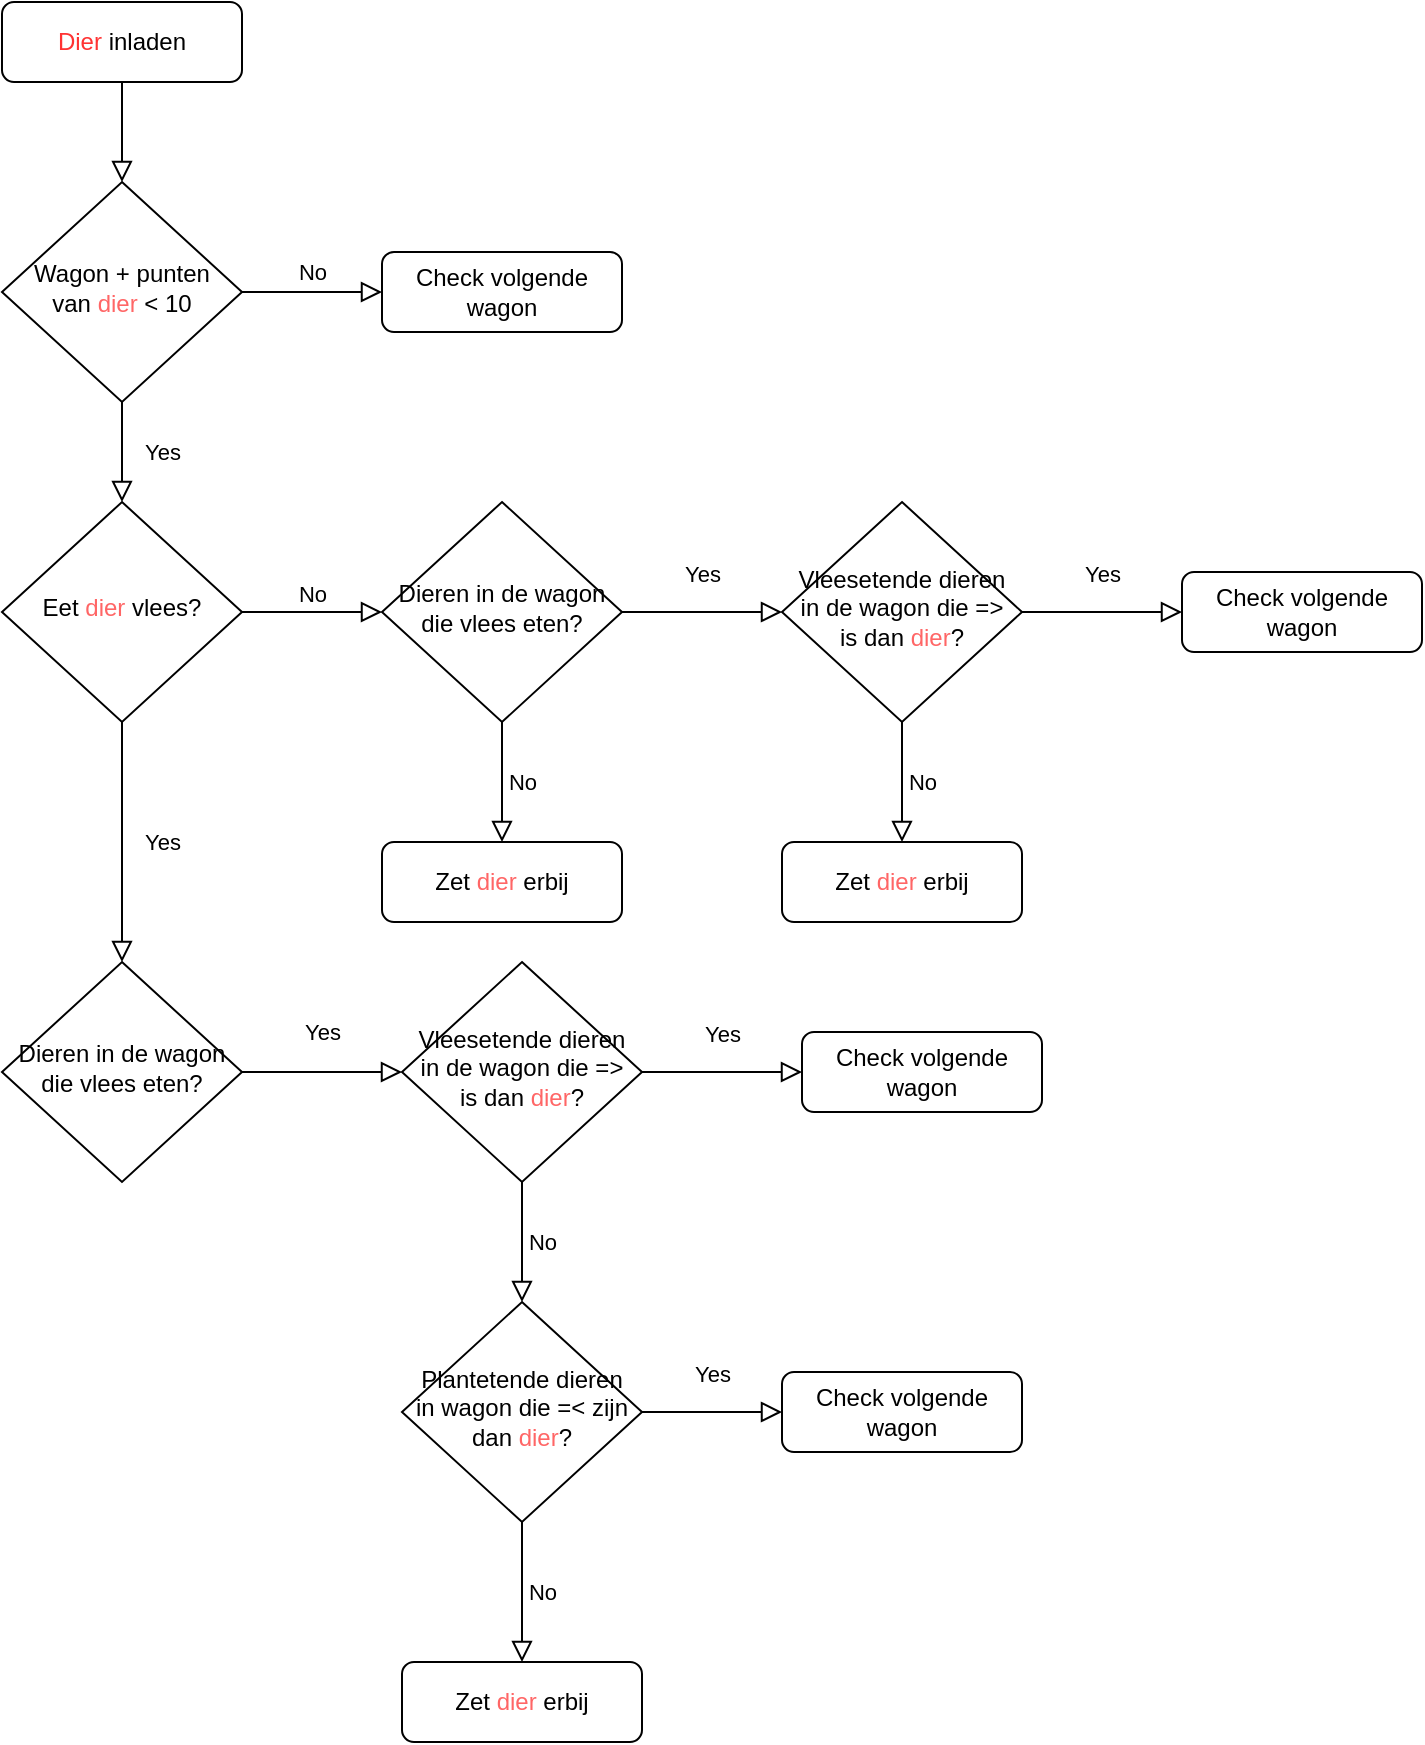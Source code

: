 <mxfile version="17.5.0" type="device"><diagram id="C5RBs43oDa-KdzZeNtuy" name="Page-1"><mxGraphModel dx="1730" dy="972" grid="1" gridSize="10" guides="1" tooltips="1" connect="1" arrows="1" fold="1" page="1" pageScale="1" pageWidth="827" pageHeight="1169" math="0" shadow="0"><root><mxCell id="WIyWlLk6GJQsqaUBKTNV-0"/><mxCell id="WIyWlLk6GJQsqaUBKTNV-1" parent="WIyWlLk6GJQsqaUBKTNV-0"/><mxCell id="WIyWlLk6GJQsqaUBKTNV-2" value="" style="rounded=0;html=1;jettySize=auto;orthogonalLoop=1;fontSize=11;endArrow=block;endFill=0;endSize=8;strokeWidth=1;shadow=0;labelBackgroundColor=none;edgeStyle=orthogonalEdgeStyle;" parent="WIyWlLk6GJQsqaUBKTNV-1" source="WIyWlLk6GJQsqaUBKTNV-3" target="WIyWlLk6GJQsqaUBKTNV-6" edge="1"><mxGeometry relative="1" as="geometry"/></mxCell><mxCell id="WIyWlLk6GJQsqaUBKTNV-3" value="&lt;font color=&quot;#ff3333&quot;&gt;Dier&lt;/font&gt; inladen" style="rounded=1;whiteSpace=wrap;html=1;fontSize=12;glass=0;strokeWidth=1;shadow=0;" parent="WIyWlLk6GJQsqaUBKTNV-1" vertex="1"><mxGeometry x="170" y="40" width="120" height="40" as="geometry"/></mxCell><mxCell id="WIyWlLk6GJQsqaUBKTNV-4" value="Yes" style="rounded=0;html=1;jettySize=auto;orthogonalLoop=1;fontSize=11;endArrow=block;endFill=0;endSize=8;strokeWidth=1;shadow=0;labelBackgroundColor=none;edgeStyle=orthogonalEdgeStyle;" parent="WIyWlLk6GJQsqaUBKTNV-1" source="WIyWlLk6GJQsqaUBKTNV-6" edge="1"><mxGeometry y="20" relative="1" as="geometry"><mxPoint as="offset"/><mxPoint x="230" y="290" as="targetPoint"/></mxGeometry></mxCell><mxCell id="WIyWlLk6GJQsqaUBKTNV-5" value="No" style="edgeStyle=orthogonalEdgeStyle;rounded=0;html=1;jettySize=auto;orthogonalLoop=1;fontSize=11;endArrow=block;endFill=0;endSize=8;strokeWidth=1;shadow=0;labelBackgroundColor=none;" parent="WIyWlLk6GJQsqaUBKTNV-1" source="WIyWlLk6GJQsqaUBKTNV-6" target="WIyWlLk6GJQsqaUBKTNV-7" edge="1"><mxGeometry y="10" relative="1" as="geometry"><mxPoint as="offset"/></mxGeometry></mxCell><mxCell id="WIyWlLk6GJQsqaUBKTNV-6" value="Wagon + punten van &lt;font color=&quot;#ff6666&quot;&gt;dier&lt;/font&gt; &amp;lt; 10" style="rhombus;whiteSpace=wrap;html=1;shadow=0;fontFamily=Helvetica;fontSize=12;align=center;strokeWidth=1;spacing=6;spacingTop=-4;" parent="WIyWlLk6GJQsqaUBKTNV-1" vertex="1"><mxGeometry x="170" y="130" width="120" height="110" as="geometry"/></mxCell><mxCell id="WIyWlLk6GJQsqaUBKTNV-7" value="Check volgende wagon" style="rounded=1;whiteSpace=wrap;html=1;fontSize=12;glass=0;strokeWidth=1;shadow=0;" parent="WIyWlLk6GJQsqaUBKTNV-1" vertex="1"><mxGeometry x="360" y="165" width="120" height="40" as="geometry"/></mxCell><mxCell id="eK6PPXHCWcSbgz2DdSdG-0" value="Vleesetende dieren in de wagon die =&amp;gt; is dan &lt;font color=&quot;#ff6666&quot;&gt;dier&lt;/font&gt;?" style="rhombus;whiteSpace=wrap;html=1;shadow=0;fontFamily=Helvetica;fontSize=12;align=center;strokeWidth=1;spacing=6;spacingTop=-4;" vertex="1" parent="WIyWlLk6GJQsqaUBKTNV-1"><mxGeometry x="560" y="290" width="120" height="110" as="geometry"/></mxCell><mxCell id="eK6PPXHCWcSbgz2DdSdG-2" value="Zet &lt;font color=&quot;#ff6666&quot;&gt;dier&lt;/font&gt; erbij" style="rounded=1;whiteSpace=wrap;html=1;fontSize=12;glass=0;strokeWidth=1;shadow=0;" vertex="1" parent="WIyWlLk6GJQsqaUBKTNV-1"><mxGeometry x="560" y="460" width="120" height="40" as="geometry"/></mxCell><mxCell id="eK6PPXHCWcSbgz2DdSdG-5" value="Eet &lt;font color=&quot;#ff6666&quot;&gt;dier&lt;/font&gt; vlees?" style="rhombus;whiteSpace=wrap;html=1;shadow=0;fontFamily=Helvetica;fontSize=12;align=center;strokeWidth=1;spacing=6;spacingTop=-4;" vertex="1" parent="WIyWlLk6GJQsqaUBKTNV-1"><mxGeometry x="170" y="290" width="120" height="110" as="geometry"/></mxCell><mxCell id="eK6PPXHCWcSbgz2DdSdG-8" value="No" style="edgeStyle=orthogonalEdgeStyle;rounded=0;html=1;jettySize=auto;orthogonalLoop=1;fontSize=11;endArrow=block;endFill=0;endSize=8;strokeWidth=1;shadow=0;labelBackgroundColor=none;exitX=1;exitY=0.5;exitDx=0;exitDy=0;" edge="1" parent="WIyWlLk6GJQsqaUBKTNV-1" source="eK6PPXHCWcSbgz2DdSdG-5"><mxGeometry y="10" relative="1" as="geometry"><mxPoint as="offset"/><mxPoint x="300" y="195" as="sourcePoint"/><mxPoint x="360" y="345" as="targetPoint"/></mxGeometry></mxCell><mxCell id="eK6PPXHCWcSbgz2DdSdG-11" value="Check volgende wagon" style="rounded=1;whiteSpace=wrap;html=1;fontSize=12;glass=0;strokeWidth=1;shadow=0;" vertex="1" parent="WIyWlLk6GJQsqaUBKTNV-1"><mxGeometry x="760" y="325" width="120" height="40" as="geometry"/></mxCell><mxCell id="eK6PPXHCWcSbgz2DdSdG-13" value="Yes" style="rounded=0;html=1;jettySize=auto;orthogonalLoop=1;fontSize=11;endArrow=block;endFill=0;endSize=8;strokeWidth=1;shadow=0;labelBackgroundColor=none;edgeStyle=orthogonalEdgeStyle;exitX=0.5;exitY=1;exitDx=0;exitDy=0;entryX=0.5;entryY=0;entryDx=0;entryDy=0;" edge="1" parent="WIyWlLk6GJQsqaUBKTNV-1" source="eK6PPXHCWcSbgz2DdSdG-5" target="eK6PPXHCWcSbgz2DdSdG-14"><mxGeometry y="20" relative="1" as="geometry"><mxPoint as="offset"/><mxPoint x="430" y="410" as="sourcePoint"/><mxPoint x="230" y="480" as="targetPoint"/></mxGeometry></mxCell><mxCell id="eK6PPXHCWcSbgz2DdSdG-14" value="Dieren in de wagon die vlees eten?" style="rhombus;whiteSpace=wrap;html=1;shadow=0;fontFamily=Helvetica;fontSize=12;align=center;strokeWidth=1;spacing=6;spacingTop=-4;" vertex="1" parent="WIyWlLk6GJQsqaUBKTNV-1"><mxGeometry x="170" y="520" width="120" height="110" as="geometry"/></mxCell><mxCell id="eK6PPXHCWcSbgz2DdSdG-21" value="Dieren in de wagon die vlees eten?" style="rhombus;whiteSpace=wrap;html=1;shadow=0;fontFamily=Helvetica;fontSize=12;align=center;strokeWidth=1;spacing=6;spacingTop=-4;" vertex="1" parent="WIyWlLk6GJQsqaUBKTNV-1"><mxGeometry x="360" y="290" width="120" height="110" as="geometry"/></mxCell><mxCell id="eK6PPXHCWcSbgz2DdSdG-22" value="Yes" style="rounded=0;html=1;jettySize=auto;orthogonalLoop=1;fontSize=11;endArrow=block;endFill=0;endSize=8;strokeWidth=1;shadow=0;labelBackgroundColor=none;edgeStyle=orthogonalEdgeStyle;exitX=1;exitY=0.5;exitDx=0;exitDy=0;" edge="1" parent="WIyWlLk6GJQsqaUBKTNV-1" source="eK6PPXHCWcSbgz2DdSdG-21"><mxGeometry y="20" relative="1" as="geometry"><mxPoint as="offset"/><mxPoint x="240" y="410" as="sourcePoint"/><mxPoint x="560" y="345" as="targetPoint"/></mxGeometry></mxCell><mxCell id="eK6PPXHCWcSbgz2DdSdG-23" value="Yes" style="rounded=0;html=1;jettySize=auto;orthogonalLoop=1;fontSize=11;endArrow=block;endFill=0;endSize=8;strokeWidth=1;shadow=0;labelBackgroundColor=none;edgeStyle=orthogonalEdgeStyle;exitX=1;exitY=0.5;exitDx=0;exitDy=0;" edge="1" parent="WIyWlLk6GJQsqaUBKTNV-1" source="eK6PPXHCWcSbgz2DdSdG-0"><mxGeometry y="20" relative="1" as="geometry"><mxPoint as="offset"/><mxPoint x="490" y="355" as="sourcePoint"/><mxPoint x="760" y="345" as="targetPoint"/></mxGeometry></mxCell><mxCell id="eK6PPXHCWcSbgz2DdSdG-24" value="No" style="edgeStyle=orthogonalEdgeStyle;rounded=0;html=1;jettySize=auto;orthogonalLoop=1;fontSize=11;endArrow=block;endFill=0;endSize=8;strokeWidth=1;shadow=0;labelBackgroundColor=none;exitX=0.5;exitY=1;exitDx=0;exitDy=0;" edge="1" parent="WIyWlLk6GJQsqaUBKTNV-1" source="eK6PPXHCWcSbgz2DdSdG-0"><mxGeometry y="10" relative="1" as="geometry"><mxPoint as="offset"/><mxPoint x="300" y="355" as="sourcePoint"/><mxPoint x="620" y="460" as="targetPoint"/></mxGeometry></mxCell><mxCell id="eK6PPXHCWcSbgz2DdSdG-25" value="Vleesetende dieren in de wagon die =&amp;gt; is dan &lt;font color=&quot;#ff6666&quot;&gt;dier&lt;/font&gt;?" style="rhombus;whiteSpace=wrap;html=1;shadow=0;fontFamily=Helvetica;fontSize=12;align=center;strokeWidth=1;spacing=6;spacingTop=-4;" vertex="1" parent="WIyWlLk6GJQsqaUBKTNV-1"><mxGeometry x="370" y="520" width="120" height="110" as="geometry"/></mxCell><mxCell id="eK6PPXHCWcSbgz2DdSdG-27" value="Check volgende wagon" style="rounded=1;whiteSpace=wrap;html=1;fontSize=12;glass=0;strokeWidth=1;shadow=0;" vertex="1" parent="WIyWlLk6GJQsqaUBKTNV-1"><mxGeometry x="570" y="555" width="120" height="40" as="geometry"/></mxCell><mxCell id="eK6PPXHCWcSbgz2DdSdG-29" value="Yes" style="rounded=0;html=1;jettySize=auto;orthogonalLoop=1;fontSize=11;endArrow=block;endFill=0;endSize=8;strokeWidth=1;shadow=0;labelBackgroundColor=none;edgeStyle=orthogonalEdgeStyle;exitX=1;exitY=0.5;exitDx=0;exitDy=0;" edge="1" parent="WIyWlLk6GJQsqaUBKTNV-1"><mxGeometry y="20" relative="1" as="geometry"><mxPoint as="offset"/><mxPoint x="290" y="575" as="sourcePoint"/><mxPoint x="370" y="575" as="targetPoint"/></mxGeometry></mxCell><mxCell id="eK6PPXHCWcSbgz2DdSdG-30" value="Yes" style="rounded=0;html=1;jettySize=auto;orthogonalLoop=1;fontSize=11;endArrow=block;endFill=0;endSize=8;strokeWidth=1;shadow=0;labelBackgroundColor=none;edgeStyle=orthogonalEdgeStyle;exitX=1;exitY=0.5;exitDx=0;exitDy=0;" edge="1" parent="WIyWlLk6GJQsqaUBKTNV-1" source="eK6PPXHCWcSbgz2DdSdG-25"><mxGeometry y="20" relative="1" as="geometry"><mxPoint as="offset"/><mxPoint x="300" y="585" as="sourcePoint"/><mxPoint x="570" y="575" as="targetPoint"/></mxGeometry></mxCell><mxCell id="eK6PPXHCWcSbgz2DdSdG-31" value="No" style="edgeStyle=orthogonalEdgeStyle;rounded=0;html=1;jettySize=auto;orthogonalLoop=1;fontSize=11;endArrow=block;endFill=0;endSize=8;strokeWidth=1;shadow=0;labelBackgroundColor=none;exitX=0.5;exitY=1;exitDx=0;exitDy=0;" edge="1" parent="WIyWlLk6GJQsqaUBKTNV-1" source="eK6PPXHCWcSbgz2DdSdG-25"><mxGeometry y="10" relative="1" as="geometry"><mxPoint as="offset"/><mxPoint x="110" y="585" as="sourcePoint"/><mxPoint x="430" y="690" as="targetPoint"/></mxGeometry></mxCell><mxCell id="eK6PPXHCWcSbgz2DdSdG-32" value="Plantetende dieren in wagon die =&amp;lt; zijn dan &lt;font color=&quot;#ff6666&quot;&gt;dier&lt;/font&gt;?" style="rhombus;whiteSpace=wrap;html=1;shadow=0;fontFamily=Helvetica;fontSize=12;align=center;strokeWidth=1;spacing=6;spacingTop=-4;" vertex="1" parent="WIyWlLk6GJQsqaUBKTNV-1"><mxGeometry x="370" y="690" width="120" height="110" as="geometry"/></mxCell><mxCell id="eK6PPXHCWcSbgz2DdSdG-33" value="Zet &lt;font color=&quot;#ff6666&quot;&gt;dier&lt;/font&gt; erbij" style="rounded=1;whiteSpace=wrap;html=1;fontSize=12;glass=0;strokeWidth=1;shadow=0;" vertex="1" parent="WIyWlLk6GJQsqaUBKTNV-1"><mxGeometry x="360" y="460" width="120" height="40" as="geometry"/></mxCell><mxCell id="eK6PPXHCWcSbgz2DdSdG-34" value="No" style="edgeStyle=orthogonalEdgeStyle;rounded=0;html=1;jettySize=auto;orthogonalLoop=1;fontSize=11;endArrow=block;endFill=0;endSize=8;strokeWidth=1;shadow=0;labelBackgroundColor=none;exitX=0.5;exitY=1;exitDx=0;exitDy=0;entryX=0.5;entryY=0;entryDx=0;entryDy=0;" edge="1" parent="WIyWlLk6GJQsqaUBKTNV-1" source="eK6PPXHCWcSbgz2DdSdG-21" target="eK6PPXHCWcSbgz2DdSdG-33"><mxGeometry y="10" relative="1" as="geometry"><mxPoint as="offset"/><mxPoint x="630" y="410" as="sourcePoint"/><mxPoint x="630" y="470" as="targetPoint"/></mxGeometry></mxCell><mxCell id="eK6PPXHCWcSbgz2DdSdG-35" value="Yes" style="rounded=0;html=1;jettySize=auto;orthogonalLoop=1;fontSize=11;endArrow=block;endFill=0;endSize=8;strokeWidth=1;shadow=0;labelBackgroundColor=none;edgeStyle=orthogonalEdgeStyle;exitX=1;exitY=0.5;exitDx=0;exitDy=0;" edge="1" parent="WIyWlLk6GJQsqaUBKTNV-1" source="eK6PPXHCWcSbgz2DdSdG-32"><mxGeometry y="20" relative="1" as="geometry"><mxPoint as="offset"/><mxPoint x="500" y="585" as="sourcePoint"/><mxPoint x="560" y="745" as="targetPoint"/></mxGeometry></mxCell><mxCell id="eK6PPXHCWcSbgz2DdSdG-36" value="Check volgende wagon" style="rounded=1;whiteSpace=wrap;html=1;fontSize=12;glass=0;strokeWidth=1;shadow=0;" vertex="1" parent="WIyWlLk6GJQsqaUBKTNV-1"><mxGeometry x="560" y="725" width="120" height="40" as="geometry"/></mxCell><mxCell id="eK6PPXHCWcSbgz2DdSdG-37" value="No" style="edgeStyle=orthogonalEdgeStyle;rounded=0;html=1;jettySize=auto;orthogonalLoop=1;fontSize=11;endArrow=block;endFill=0;endSize=8;strokeWidth=1;shadow=0;labelBackgroundColor=none;exitX=0.5;exitY=1;exitDx=0;exitDy=0;" edge="1" parent="WIyWlLk6GJQsqaUBKTNV-1" source="eK6PPXHCWcSbgz2DdSdG-32"><mxGeometry y="10" relative="1" as="geometry"><mxPoint as="offset"/><mxPoint x="360" y="810" as="sourcePoint"/><mxPoint x="430" y="870" as="targetPoint"/></mxGeometry></mxCell><mxCell id="eK6PPXHCWcSbgz2DdSdG-38" value="Zet &lt;font color=&quot;#ff6666&quot;&gt;dier&lt;/font&gt; erbij" style="rounded=1;whiteSpace=wrap;html=1;fontSize=12;glass=0;strokeWidth=1;shadow=0;" vertex="1" parent="WIyWlLk6GJQsqaUBKTNV-1"><mxGeometry x="370" y="870" width="120" height="40" as="geometry"/></mxCell></root></mxGraphModel></diagram></mxfile>